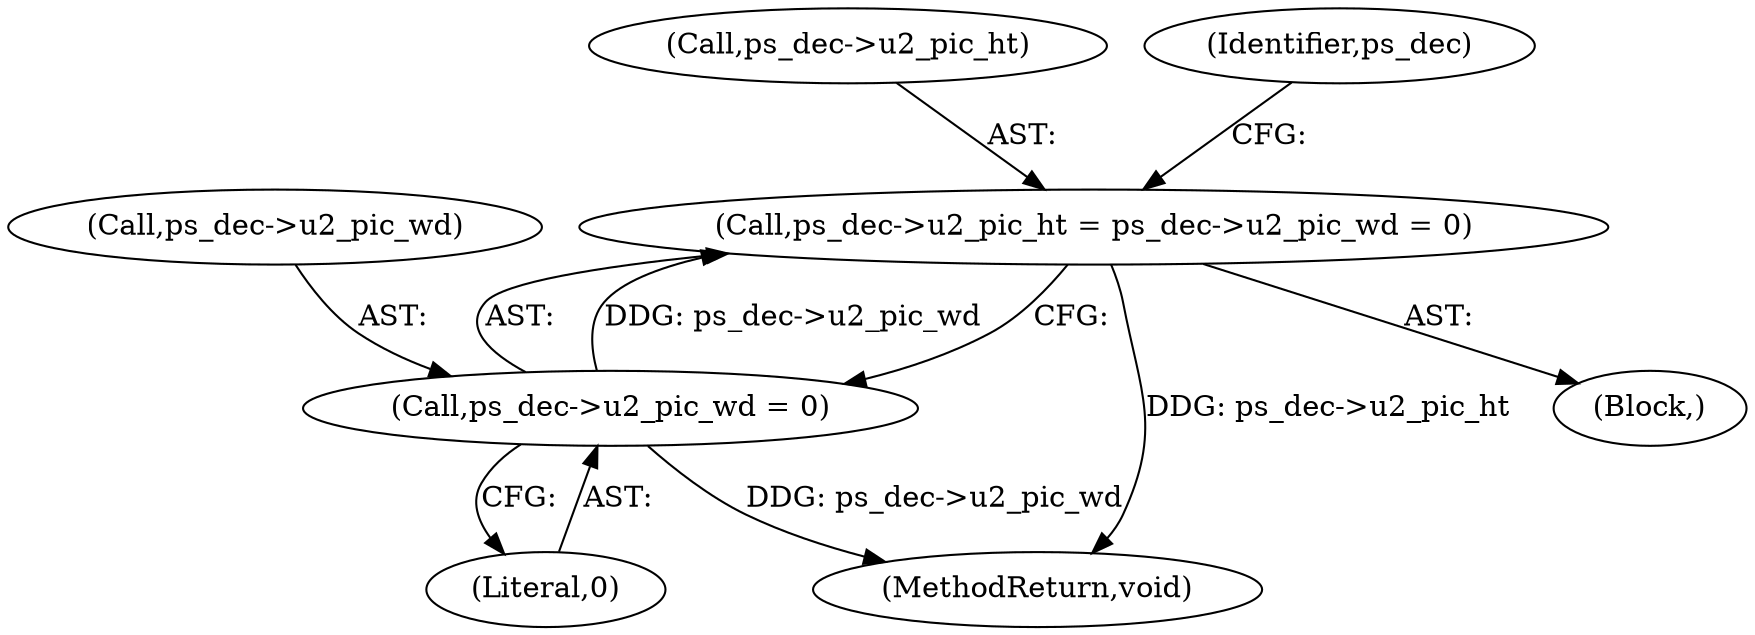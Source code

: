 digraph "0_Android_cc676ebd95247646e67907ccab150fb77a847335@pointer" {
"1000282" [label="(Call,ps_dec->u2_pic_ht = ps_dec->u2_pic_wd = 0)"];
"1000286" [label="(Call,ps_dec->u2_pic_wd = 0)"];
"1000283" [label="(Call,ps_dec->u2_pic_ht)"];
"1000287" [label="(Call,ps_dec->u2_pic_wd)"];
"1000293" [label="(Identifier,ps_dec)"];
"1000286" [label="(Call,ps_dec->u2_pic_wd = 0)"];
"1000963" [label="(MethodReturn,void)"];
"1000290" [label="(Literal,0)"];
"1000121" [label="(Block,)"];
"1000282" [label="(Call,ps_dec->u2_pic_ht = ps_dec->u2_pic_wd = 0)"];
"1000282" -> "1000121"  [label="AST: "];
"1000282" -> "1000286"  [label="CFG: "];
"1000283" -> "1000282"  [label="AST: "];
"1000286" -> "1000282"  [label="AST: "];
"1000293" -> "1000282"  [label="CFG: "];
"1000282" -> "1000963"  [label="DDG: ps_dec->u2_pic_ht"];
"1000286" -> "1000282"  [label="DDG: ps_dec->u2_pic_wd"];
"1000286" -> "1000290"  [label="CFG: "];
"1000287" -> "1000286"  [label="AST: "];
"1000290" -> "1000286"  [label="AST: "];
"1000286" -> "1000963"  [label="DDG: ps_dec->u2_pic_wd"];
}
